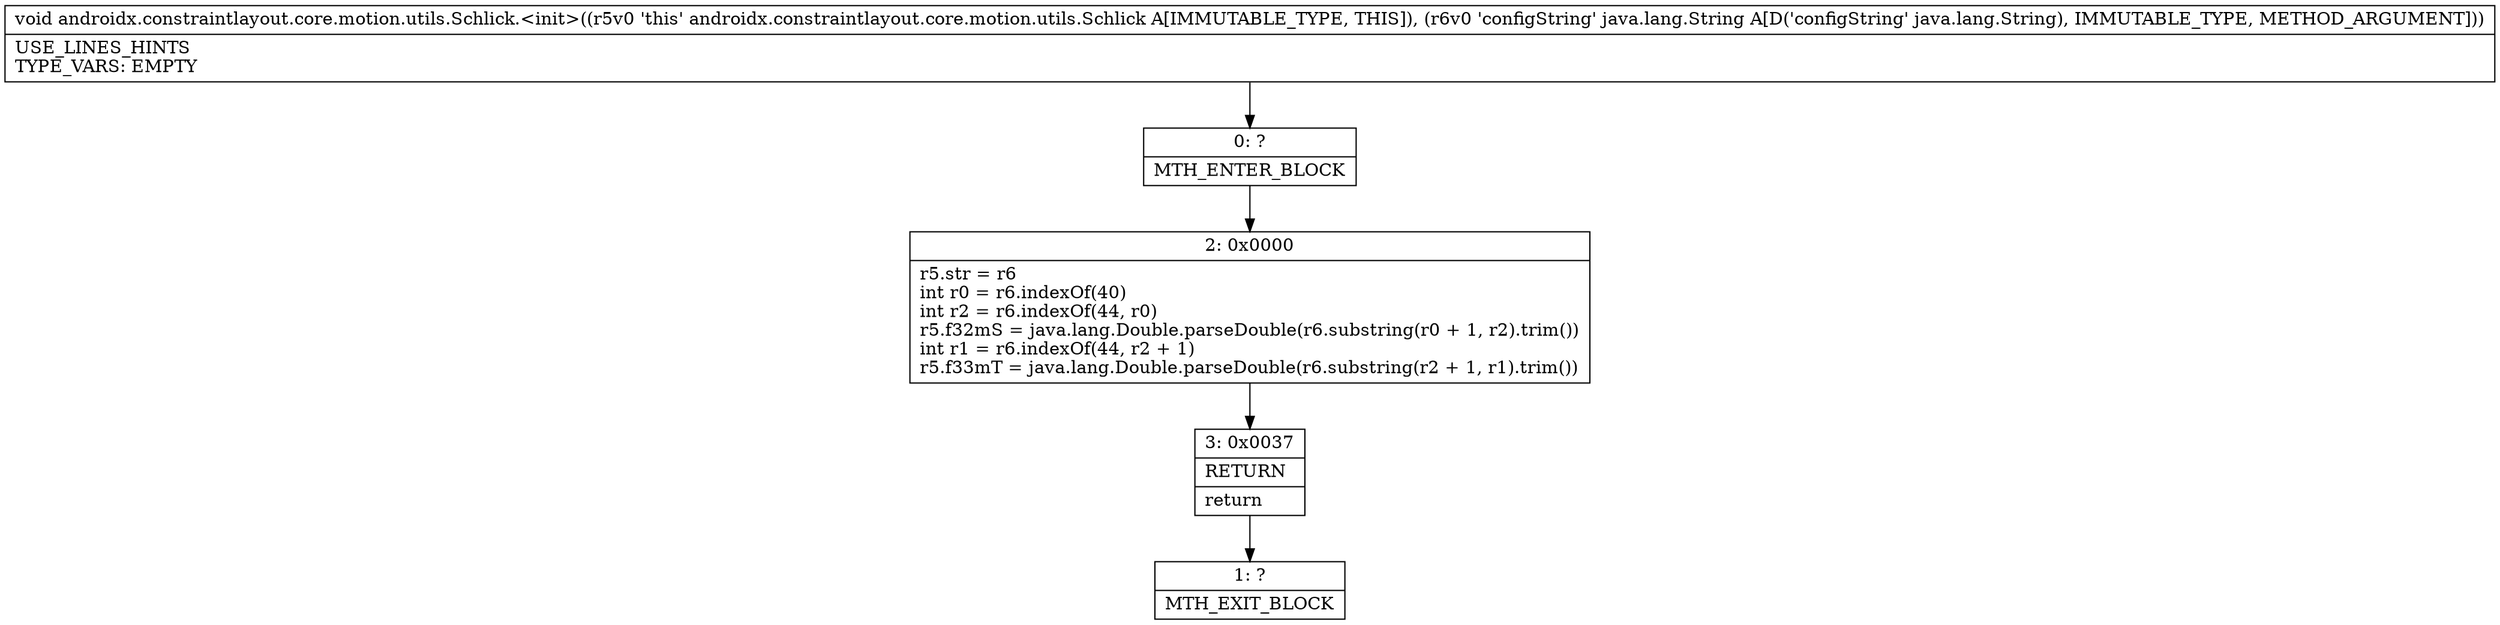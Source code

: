 digraph "CFG forandroidx.constraintlayout.core.motion.utils.Schlick.\<init\>(Ljava\/lang\/String;)V" {
Node_0 [shape=record,label="{0\:\ ?|MTH_ENTER_BLOCK\l}"];
Node_2 [shape=record,label="{2\:\ 0x0000|r5.str = r6\lint r0 = r6.indexOf(40)\lint r2 = r6.indexOf(44, r0)\lr5.f32mS = java.lang.Double.parseDouble(r6.substring(r0 + 1, r2).trim())\lint r1 = r6.indexOf(44, r2 + 1)\lr5.f33mT = java.lang.Double.parseDouble(r6.substring(r2 + 1, r1).trim())\l}"];
Node_3 [shape=record,label="{3\:\ 0x0037|RETURN\l|return\l}"];
Node_1 [shape=record,label="{1\:\ ?|MTH_EXIT_BLOCK\l}"];
MethodNode[shape=record,label="{void androidx.constraintlayout.core.motion.utils.Schlick.\<init\>((r5v0 'this' androidx.constraintlayout.core.motion.utils.Schlick A[IMMUTABLE_TYPE, THIS]), (r6v0 'configString' java.lang.String A[D('configString' java.lang.String), IMMUTABLE_TYPE, METHOD_ARGUMENT]))  | USE_LINES_HINTS\lTYPE_VARS: EMPTY\l}"];
MethodNode -> Node_0;Node_0 -> Node_2;
Node_2 -> Node_3;
Node_3 -> Node_1;
}

